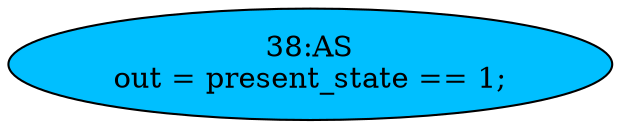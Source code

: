 strict digraph "" {
	node [label="\N"];
	"38:AS"	[ast="<pyverilog.vparser.ast.Assign object at 0x7f0c5fdf7f50>",
		def_var="['out']",
		fillcolor=deepskyblue,
		label="38:AS
out = present_state == 1;",
		statements="[]",
		style=filled,
		typ=Assign,
		use_var="['present_state']"];
}
